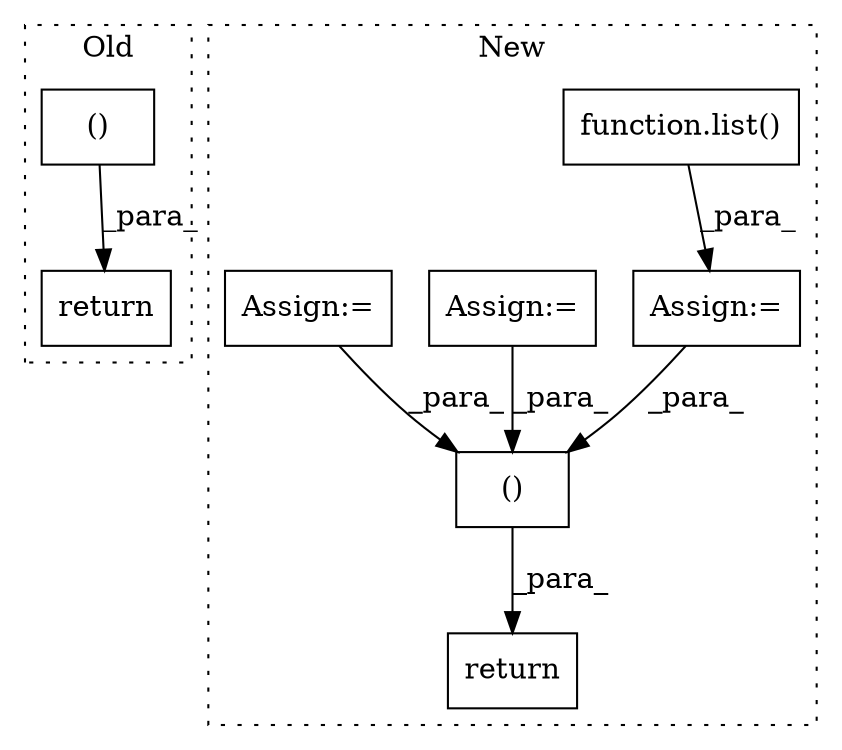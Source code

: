 digraph G {
subgraph cluster0 {
1 [label="return" a="93" s="2205" l="7" shape="box"];
6 [label="()" a="54" s="2213" l="15" shape="box"];
label = "Old";
style="dotted";
}
subgraph cluster1 {
2 [label="function.list()" a="75" s="1268" l="6" shape="box"];
3 [label="Assign:=" a="68" s="1265" l="3" shape="box"];
4 [label="return" a="93" s="2836" l="7" shape="box"];
5 [label="()" a="54" s="2852" l="66" shape="box"];
7 [label="Assign:=" a="68" s="1236" l="3" shape="box"];
8 [label="Assign:=" a="68" s="1285" l="3" shape="box"];
label = "New";
style="dotted";
}
2 -> 3 [label="_para_"];
3 -> 5 [label="_para_"];
5 -> 4 [label="_para_"];
6 -> 1 [label="_para_"];
7 -> 5 [label="_para_"];
8 -> 5 [label="_para_"];
}